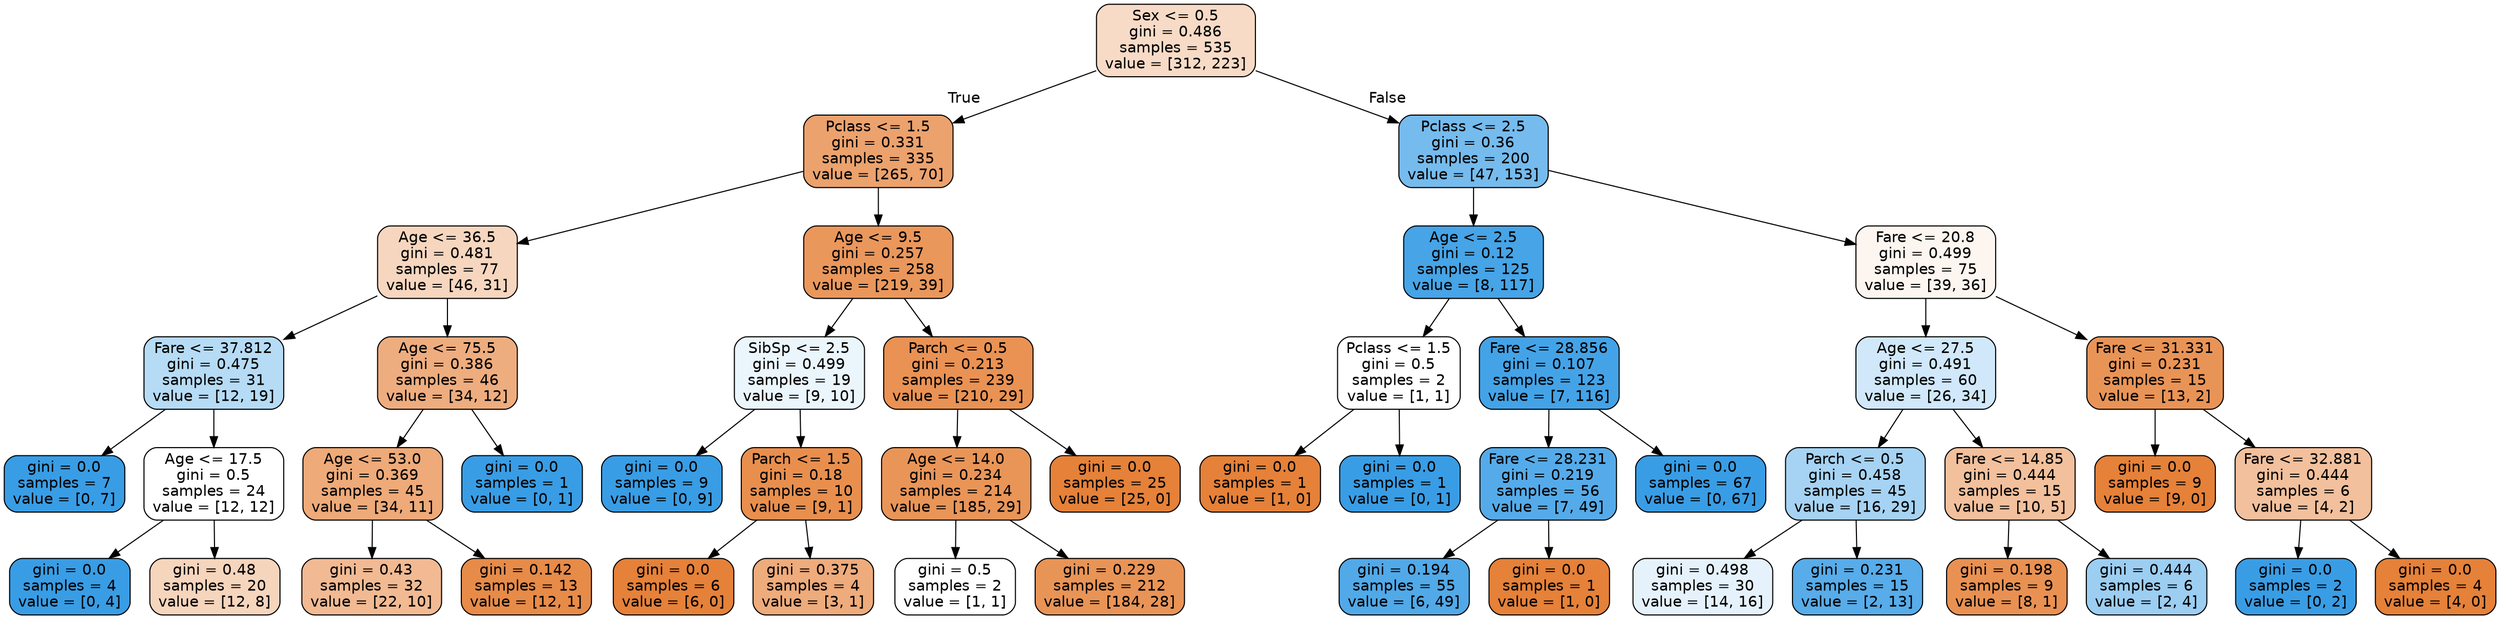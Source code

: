 digraph Tree {
node [shape=box, style="filled, rounded", color="black", fontname=helvetica] ;
edge [fontname=helvetica] ;
0 [label="Sex <= 0.5\ngini = 0.486\nsamples = 535\nvalue = [312, 223]", fillcolor="#e5813949"] ;
1 [label="Pclass <= 1.5\ngini = 0.331\nsamples = 335\nvalue = [265, 70]", fillcolor="#e58139bc"] ;
0 -> 1 [labeldistance=2.5, labelangle=45, headlabel="True"] ;
2 [label="Age <= 36.5\ngini = 0.481\nsamples = 77\nvalue = [46, 31]", fillcolor="#e5813953"] ;
1 -> 2 ;
3 [label="Fare <= 37.812\ngini = 0.475\nsamples = 31\nvalue = [12, 19]", fillcolor="#399de55e"] ;
2 -> 3 ;
4 [label="gini = 0.0\nsamples = 7\nvalue = [0, 7]", fillcolor="#399de5ff"] ;
3 -> 4 ;
5 [label="Age <= 17.5\ngini = 0.5\nsamples = 24\nvalue = [12, 12]", fillcolor="#e5813900"] ;
3 -> 5 ;
6 [label="gini = 0.0\nsamples = 4\nvalue = [0, 4]", fillcolor="#399de5ff"] ;
5 -> 6 ;
7 [label="gini = 0.48\nsamples = 20\nvalue = [12, 8]", fillcolor="#e5813955"] ;
5 -> 7 ;
8 [label="Age <= 75.5\ngini = 0.386\nsamples = 46\nvalue = [34, 12]", fillcolor="#e58139a5"] ;
2 -> 8 ;
9 [label="Age <= 53.0\ngini = 0.369\nsamples = 45\nvalue = [34, 11]", fillcolor="#e58139ac"] ;
8 -> 9 ;
10 [label="gini = 0.43\nsamples = 32\nvalue = [22, 10]", fillcolor="#e581398b"] ;
9 -> 10 ;
11 [label="gini = 0.142\nsamples = 13\nvalue = [12, 1]", fillcolor="#e58139ea"] ;
9 -> 11 ;
12 [label="gini = 0.0\nsamples = 1\nvalue = [0, 1]", fillcolor="#399de5ff"] ;
8 -> 12 ;
13 [label="Age <= 9.5\ngini = 0.257\nsamples = 258\nvalue = [219, 39]", fillcolor="#e58139d2"] ;
1 -> 13 ;
14 [label="SibSp <= 2.5\ngini = 0.499\nsamples = 19\nvalue = [9, 10]", fillcolor="#399de519"] ;
13 -> 14 ;
15 [label="gini = 0.0\nsamples = 9\nvalue = [0, 9]", fillcolor="#399de5ff"] ;
14 -> 15 ;
16 [label="Parch <= 1.5\ngini = 0.18\nsamples = 10\nvalue = [9, 1]", fillcolor="#e58139e3"] ;
14 -> 16 ;
17 [label="gini = 0.0\nsamples = 6\nvalue = [6, 0]", fillcolor="#e58139ff"] ;
16 -> 17 ;
18 [label="gini = 0.375\nsamples = 4\nvalue = [3, 1]", fillcolor="#e58139aa"] ;
16 -> 18 ;
19 [label="Parch <= 0.5\ngini = 0.213\nsamples = 239\nvalue = [210, 29]", fillcolor="#e58139dc"] ;
13 -> 19 ;
20 [label="Age <= 14.0\ngini = 0.234\nsamples = 214\nvalue = [185, 29]", fillcolor="#e58139d7"] ;
19 -> 20 ;
21 [label="gini = 0.5\nsamples = 2\nvalue = [1, 1]", fillcolor="#e5813900"] ;
20 -> 21 ;
22 [label="gini = 0.229\nsamples = 212\nvalue = [184, 28]", fillcolor="#e58139d8"] ;
20 -> 22 ;
23 [label="gini = 0.0\nsamples = 25\nvalue = [25, 0]", fillcolor="#e58139ff"] ;
19 -> 23 ;
24 [label="Pclass <= 2.5\ngini = 0.36\nsamples = 200\nvalue = [47, 153]", fillcolor="#399de5b1"] ;
0 -> 24 [labeldistance=2.5, labelangle=-45, headlabel="False"] ;
25 [label="Age <= 2.5\ngini = 0.12\nsamples = 125\nvalue = [8, 117]", fillcolor="#399de5ee"] ;
24 -> 25 ;
26 [label="Pclass <= 1.5\ngini = 0.5\nsamples = 2\nvalue = [1, 1]", fillcolor="#e5813900"] ;
25 -> 26 ;
27 [label="gini = 0.0\nsamples = 1\nvalue = [1, 0]", fillcolor="#e58139ff"] ;
26 -> 27 ;
28 [label="gini = 0.0\nsamples = 1\nvalue = [0, 1]", fillcolor="#399de5ff"] ;
26 -> 28 ;
29 [label="Fare <= 28.856\ngini = 0.107\nsamples = 123\nvalue = [7, 116]", fillcolor="#399de5f0"] ;
25 -> 29 ;
30 [label="Fare <= 28.231\ngini = 0.219\nsamples = 56\nvalue = [7, 49]", fillcolor="#399de5db"] ;
29 -> 30 ;
31 [label="gini = 0.194\nsamples = 55\nvalue = [6, 49]", fillcolor="#399de5e0"] ;
30 -> 31 ;
32 [label="gini = 0.0\nsamples = 1\nvalue = [1, 0]", fillcolor="#e58139ff"] ;
30 -> 32 ;
33 [label="gini = 0.0\nsamples = 67\nvalue = [0, 67]", fillcolor="#399de5ff"] ;
29 -> 33 ;
34 [label="Fare <= 20.8\ngini = 0.499\nsamples = 75\nvalue = [39, 36]", fillcolor="#e5813914"] ;
24 -> 34 ;
35 [label="Age <= 27.5\ngini = 0.491\nsamples = 60\nvalue = [26, 34]", fillcolor="#399de53c"] ;
34 -> 35 ;
36 [label="Parch <= 0.5\ngini = 0.458\nsamples = 45\nvalue = [16, 29]", fillcolor="#399de572"] ;
35 -> 36 ;
37 [label="gini = 0.498\nsamples = 30\nvalue = [14, 16]", fillcolor="#399de520"] ;
36 -> 37 ;
38 [label="gini = 0.231\nsamples = 15\nvalue = [2, 13]", fillcolor="#399de5d8"] ;
36 -> 38 ;
39 [label="Fare <= 14.85\ngini = 0.444\nsamples = 15\nvalue = [10, 5]", fillcolor="#e581397f"] ;
35 -> 39 ;
40 [label="gini = 0.198\nsamples = 9\nvalue = [8, 1]", fillcolor="#e58139df"] ;
39 -> 40 ;
41 [label="gini = 0.444\nsamples = 6\nvalue = [2, 4]", fillcolor="#399de57f"] ;
39 -> 41 ;
42 [label="Fare <= 31.331\ngini = 0.231\nsamples = 15\nvalue = [13, 2]", fillcolor="#e58139d8"] ;
34 -> 42 ;
43 [label="gini = 0.0\nsamples = 9\nvalue = [9, 0]", fillcolor="#e58139ff"] ;
42 -> 43 ;
44 [label="Fare <= 32.881\ngini = 0.444\nsamples = 6\nvalue = [4, 2]", fillcolor="#e581397f"] ;
42 -> 44 ;
45 [label="gini = 0.0\nsamples = 2\nvalue = [0, 2]", fillcolor="#399de5ff"] ;
44 -> 45 ;
46 [label="gini = 0.0\nsamples = 4\nvalue = [4, 0]", fillcolor="#e58139ff"] ;
44 -> 46 ;
}